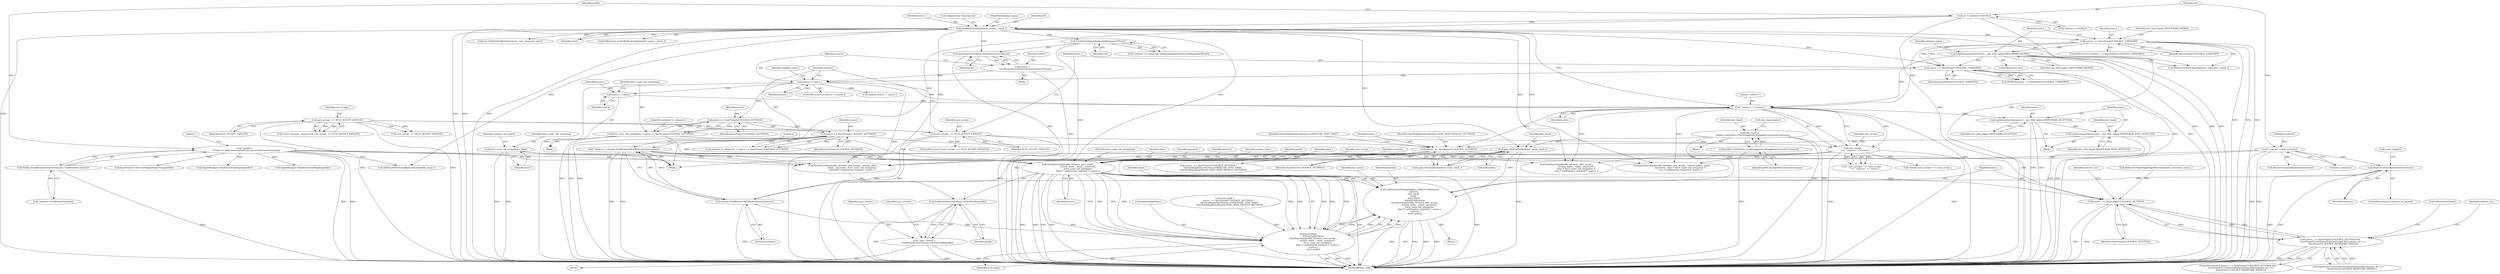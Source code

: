 digraph "0_Chrome_afbc71b7a78ac99810a6b22b2b0a2e85dde18794@pointer" {
"1000416" [label="(Call,StartSyncArgs(profile, browser, auto_accept_,\n                              session_index_, email_, password_,\n                              force_same_tab_navigation,\n                              false /* confirmation_required */, source_))"];
"1000119" [label="(Call,* profile =\n      Profile::FromBrowserContext(contents->GetBrowserContext()))"];
"1000121" [label="(Call,Profile::FromBrowserContext(contents->GetBrowserContext()))"];
"1000302" [label="(Call,* browser = chrome::FindBrowserWithWebContents(contents))"];
"1000304" [label="(Call,chrome::FindBrowserWithWebContents(contents))"];
"1000111" [label="(Call,* contents = web_contents())"];
"1000195" [label="(Call,RemoveCurrentHistoryItem(contents))"];
"1000313" [label="(Call,auto_accept_\n          << \" source=\" << source_)"];
"1000251" [label="(Call,auto_accept_ == AUTO_ACCEPT_EXPLICIT)"];
"1000133" [label="(Call,auto_accept_ == AUTO_ACCEPT_EXPLICIT)"];
"1000315" [label="(Call,\" source=\" << source_)"];
"1000288" [label="(Call,source_ = source)"];
"1000281" [label="(Call,source != source_)"];
"1000276" [label="(Call,source =\n        SyncPromoUI::GetSourceForSyncPromoURL(url))"];
"1000278" [label="(Call,SyncPromoUI::GetSourceForSyncPromoURL(url))"];
"1000247" [label="(Call,IsValidGaiaSigninRedirectOrResponseURL(url))"];
"1000159" [label="(Call,AreWeShowingSignin(url, source_, email_))"];
"1000115" [label="(Call,url = contents->GetURL())"];
"1000256" [label="(Call,source_ != SyncPromoUI::SOURCE_UNKNOWN)"];
"1000175" [label="(Call,LogHistogramValue(source_, one_click_signin::HISTOGRAM_SHOWN))"];
"1000169" [label="(Call,source_ == SyncPromoUI::SOURCE_UNKNOWN)"];
"1000405" [label="(Call,gaia::AreEmailsSame(last_email, email_))"];
"1000396" [label="(Call,last_email =\n          profile->GetPrefs()->GetString(prefs::kGoogleServicesLastUsername))"];
"1000398" [label="(Call,profile->GetPrefs()->GetString(prefs::kGoogleServicesLastUsername))"];
"1000291" [label="(Call,force_same_tab_navigation = source == SyncPromoUI::SOURCE_SETTINGS)"];
"1000293" [label="(Call,source == SyncPromoUI::SOURCE_SETTINGS)"];
"1000240" [label="(Call,force_same_tab_navigation = false)"];
"1000390" [label="(Call,source_ == SyncPromoUI::SOURCE_SETTINGS)"];
"1000383" [label="(Call,LogHistogramValue(source_, one_click_signin::HISTOGRAM_WITH_DEFAULTS))"];
"1000380" [label="(Call,LogHistogramValue(source_, one_click_signin::HISTOGRAM_ACCEPTED))"];
"1000298" [label="(Call,source == SyncPromoUI::SOURCE_SETTINGS)"];
"1000409" [label="(Call,ConfirmEmailDialogDelegate::AskForConfirmation(\n            contents,\n            last_email,\n            email_,\n            base::Bind(\n                &StartExplicitSync,\n                StartSyncArgs(profile, browser, auto_accept_,\n                              session_index_, email_, password_,\n                              force_same_tab_navigation,\n                              false /* confirmation_required */, source_),\n                contents,\n                start_mode)))"];
"1000413" [label="(Call,base::Bind(\n                &StartExplicitSync,\n                StartSyncArgs(profile, browser, auto_accept_,\n                              session_index_, email_, password_,\n                              force_same_tab_navigation,\n                              false /* confirmation_required */, source_),\n                contents,\n                start_mode))"];
"1000447" [label="(Call,source_ == SyncPromoUI::SOURCE_SETTINGS)"];
"1000446" [label="(Call,source_ == SyncPromoUI::SOURCE_SETTINGS &&\n          SyncPromoUI::GetSourceForSyncPromoURL(continue_url_) ==\n          SyncPromoUI::SOURCE_WEBSTORE_INSTALL)"];
"1000461" [label="(Call,ProfileSyncServiceFactory::GetForProfile(profile))"];
"1000459" [label="(Call,* sync_service =\n          ProfileSyncServiceFactory::GetForProfile(profile))"];
"1000288" [label="(Call,source_ = source)"];
"1000408" [label="(Block,)"];
"1000422" [label="(Identifier,password_)"];
"1000242" [label="(Identifier,false)"];
"1000171" [label="(Identifier,SyncPromoUI::SOURCE_UNKNOWN)"];
"1000177" [label="(Identifier,one_click_signin::HISTOGRAM_SHOWN)"];
"1000450" [label="(Call,SyncPromoUI::GetSourceForSyncPromoURL(continue_url_) ==\n          SyncPromoUI::SOURCE_WEBSTORE_INSTALL)"];
"1000241" [label="(Identifier,force_same_tab_navigation)"];
"1000161" [label="(Identifier,source_)"];
"1000426" [label="(Identifier,contents)"];
"1000383" [label="(Call,LogHistogramValue(source_, one_click_signin::HISTOGRAM_WITH_DEFAULTS))"];
"1000469" [label="(Call,AddEmailToOneClickRejectedList(profile, email_))"];
"1000134" [label="(Identifier,auto_accept_)"];
"1000257" [label="(Identifier,source_)"];
"1000392" [label="(Identifier,SyncPromoUI::SOURCE_SETTINGS)"];
"1000290" [label="(Identifier,source)"];
"1000398" [label="(Call,profile->GetPrefs()->GetString(prefs::kGoogleServicesLastUsername))"];
"1000298" [label="(Call,source == SyncPromoUI::SOURCE_SETTINGS)"];
"1000449" [label="(Identifier,SyncPromoUI::SOURCE_SETTINGS)"];
"1000253" [label="(Identifier,AUTO_ACCEPT_EXPLICIT)"];
"1000219" [label="(Call,SyncPromoUI::SetUserSkippedSyncPromo(profile))"];
"1000168" [label="(ControlStructure,if (source_ == SyncPromoUI::SOURCE_UNKNOWN))"];
"1000247" [label="(Call,IsValidGaiaSigninRedirectOrResponseURL(url))"];
"1000117" [label="(Call,contents->GetURL())"];
"1000282" [label="(Identifier,source)"];
"1000462" [label="(Identifier,profile)"];
"1000379" [label="(Block,)"];
"1000285" [label="(Call,original_source_ = source_)"];
"1000388" [label="(Identifier,start_mode)"];
"1000292" [label="(Identifier,force_same_tab_navigation)"];
"1000406" [label="(Identifier,last_email)"];
"1000173" [label="(Identifier,one_click_signin::HISTOGRAM_SHOWN)"];
"1000352" [label="(Call,SigninManager::DisableOneClickSignIn(profile))"];
"1000284" [label="(Block,)"];
"1000452" [label="(Identifier,continue_url_)"];
"1000442" [label="(Call,RedirectToNtpOrAppsPageIfNecessary(web_contents(), source_))"];
"1000464" [label="(Identifier,sync_service)"];
"1000384" [label="(Identifier,source_)"];
"1000302" [label="(Call,* browser = chrome::FindBrowserWithWebContents(contents))"];
"1000195" [label="(Call,RemoveCurrentHistoryItem(contents))"];
"1000385" [label="(Identifier,one_click_signin::HISTOGRAM_WITH_DEFAULTS)"];
"1000299" [label="(Identifier,source)"];
"1000130" [label="(Call,!error_message_.empty() && auto_accept_ == AUTO_ACCEPT_EXPLICIT)"];
"1000109" [label="(Block,)"];
"1000448" [label="(Identifier,source_)"];
"1000279" [label="(Identifier,url)"];
"1000405" [label="(Call,gaia::AreEmailsSame(last_email, email_))"];
"1000213" [label="(Call,net::GetValueForKeyInQuery(url, \"ntp\", &unused_value))"];
"1000368" [label="(Block,)"];
"1000113" [label="(Call,web_contents())"];
"1000283" [label="(Identifier,source_)"];
"1000116" [label="(Identifier,url)"];
"1000399" [label="(Identifier,prefs::kGoogleServicesLastUsername)"];
"1000414" [label="(Call,&StartExplicitSync)"];
"1000119" [label="(Call,* profile =\n      Profile::FromBrowserContext(contents->GetBrowserContext()))"];
"1000133" [label="(Call,auto_accept_ == AUTO_ACCEPT_EXPLICIT)"];
"1000404" [label="(Call,!gaia::AreEmailsSame(last_email, email_))"];
"1000170" [label="(Identifier,source_)"];
"1000246" [label="(Identifier,continue_url_match)"];
"1000255" [label="(Call,DCHECK(source_ != SyncPromoUI::SOURCE_UNKNOWN))"];
"1000387" [label="(Call,start_mode =\n          source_ == SyncPromoUI::SOURCE_SETTINGS ?\n              OneClickSigninSyncStarter::CONFIGURE_SYNC_FIRST :\n              OneClickSigninSyncStarter::SYNC_WITH_DEFAULT_SETTINGS)"];
"1000291" [label="(Call,force_same_tab_navigation = source == SyncPromoUI::SOURCE_SETTINGS)"];
"1000407" [label="(Identifier,email_)"];
"1000389" [label="(Call,source_ == SyncPromoUI::SOURCE_SETTINGS ?\n              OneClickSigninSyncStarter::CONFIGURE_SYNC_FIRST :\n              OneClickSigninSyncStarter::SYNC_WITH_DEFAULT_SETTINGS)"];
"1000467" [label="(ControlStructure,break;)"];
"1000459" [label="(Call,* sync_service =\n          ProfileSyncServiceFactory::GetForProfile(profile))"];
"1000244" [label="(Call,!continue_url_match && IsValidGaiaSigninRedirectOrResponseURL(url))"];
"1000308" [label="(Literal,1)"];
"1000276" [label="(Call,source =\n        SyncPromoUI::GetSourceForSyncPromoURL(url))"];
"1000409" [label="(Call,ConfirmEmailDialogDelegate::AskForConfirmation(\n            contents,\n            last_email,\n            email_,\n            base::Bind(\n                &StartExplicitSync,\n                StartSyncArgs(profile, browser, auto_accept_,\n                              session_index_, email_, password_,\n                              force_same_tab_navigation,\n                              false /* confirmation_required */, source_),\n                contents,\n                start_mode)))"];
"1000295" [label="(Identifier,SyncPromoUI::SOURCE_SETTINGS)"];
"1000122" [label="(Call,contents->GetBrowserContext())"];
"1000418" [label="(Identifier,browser)"];
"1000182" [label="(Call,replacements.ClearQuery())"];
"1000112" [label="(Identifier,contents)"];
"1000335" [label="(Call,StartSyncArgs(profile, browser, auto_accept_,\n                              session_index_, email_, password_,\n                              false /* force_same_tab_navigation */,\n                              true /* confirmation_required */, source_))"];
"1000425" [label="(Identifier,source_)"];
"1000394" [label="(Identifier,OneClickSigninSyncStarter::SYNC_WITH_DEFAULT_SETTINGS)"];
"1000304" [label="(Call,chrome::FindBrowserWithWebContents(contents))"];
"1000382" [label="(Identifier,one_click_signin::HISTOGRAM_ACCEPTED)"];
"1000380" [label="(Call,LogHistogramValue(source_, one_click_signin::HISTOGRAM_ACCEPTED))"];
"1000281" [label="(Call,source != source_)"];
"1000278" [label="(Call,SyncPromoUI::GetSourceForSyncPromoURL(url))"];
"1000420" [label="(Identifier,session_index_)"];
"1000332" [label="(Call,SigninManager::DisableOneClickSignIn(profile))"];
"1000483" [label="(MethodReturn,void)"];
"1000456" [label="(Identifier,redirect_url_)"];
"1000286" [label="(Identifier,original_source_)"];
"1000417" [label="(Identifier,profile)"];
"1000159" [label="(Call,AreWeShowingSignin(url, source_, email_))"];
"1000411" [label="(Identifier,last_email)"];
"1000427" [label="(Identifier,start_mode)"];
"1000447" [label="(Call,source_ == SyncPromoUI::SOURCE_SETTINGS)"];
"1000198" [label="(Call,email_.empty())"];
"1000311" [label="(Call,\" auto_accept=\" << auto_accept_\n          << \" source=\" << source_)"];
"1000421" [label="(Identifier,email_)"];
"1000419" [label="(Identifier,auto_accept_)"];
"1000120" [label="(Identifier,profile)"];
"1000169" [label="(Call,source_ == SyncPromoUI::SOURCE_UNKNOWN)"];
"1000258" [label="(Identifier,SyncPromoUI::SOURCE_UNKNOWN)"];
"1000166" [label="(Identifier,showing_signin_)"];
"1000305" [label="(Identifier,contents)"];
"1000111" [label="(Call,* contents = web_contents())"];
"1000454" [label="(Block,)"];
"1000296" [label="(Call,switched_to_advanced_ = source == SyncPromoUI::SOURCE_SETTINGS)"];
"1000207" [label="(Call,auto_accept_ == AUTO_ACCEPT_EXPLICIT)"];
"1000160" [label="(Identifier,url)"];
"1000250" [label="(ControlStructure,if (auto_accept_ == AUTO_ACCEPT_EXPLICIT))"];
"1000125" [label="(Literal,1)"];
"1000460" [label="(Identifier,sync_service)"];
"1000297" [label="(Identifier,switched_to_advanced_)"];
"1000393" [label="(Identifier,OneClickSigninSyncStarter::CONFIGURE_SYNC_FIRST)"];
"1000115" [label="(Call,url = contents->GetURL())"];
"1000277" [label="(Identifier,source)"];
"1000431" [label="(Call,StartSyncArgs(profile, browser, auto_accept_, session_index_,\n                          email_, password_, force_same_tab_navigation,\n                          untrusted_confirmation_required_, source_))"];
"1000252" [label="(Identifier,auto_accept_)"];
"1000396" [label="(Call,last_email =\n          profile->GetPrefs()->GetString(prefs::kGoogleServicesLastUsername))"];
"1000446" [label="(Call,source_ == SyncPromoUI::SOURCE_SETTINGS &&\n          SyncPromoUI::GetSourceForSyncPromoURL(continue_url_) ==\n          SyncPromoUI::SOURCE_WEBSTORE_INSTALL)"];
"1000410" [label="(Identifier,contents)"];
"1000303" [label="(Identifier,browser)"];
"1000461" [label="(Call,ProfileSyncServiceFactory::GetForProfile(profile))"];
"1000381" [label="(Identifier,source_)"];
"1000445" [label="(ControlStructure,if (source_ == SyncPromoUI::SOURCE_SETTINGS &&\n          SyncPromoUI::GetSourceForSyncPromoURL(continue_url_) ==\n          SyncPromoUI::SOURCE_WEBSTORE_INSTALL))"];
"1000162" [label="(Identifier,email_)"];
"1000317" [label="(Identifier,source_)"];
"1000135" [label="(Identifier,AUTO_ACCEPT_EXPLICIT)"];
"1000176" [label="(Identifier,source_)"];
"1000143" [label="(Call,RemoveCurrentHistoryItem(contents))"];
"1000179" [label="(Identifier,showing_signin_)"];
"1000256" [label="(Call,source_ != SyncPromoUI::SOURCE_UNKNOWN)"];
"1000280" [label="(ControlStructure,if (source != source_))"];
"1000158" [label="(ControlStructure,if (AreWeShowingSignin(url, source_, email_)))"];
"1000412" [label="(Identifier,email_)"];
"1000254" [label="(Block,)"];
"1000174" [label="(ControlStructure,else)"];
"1000240" [label="(Call,force_same_tab_navigation = false)"];
"1000221" [label="(Call,RedirectToNtpOrAppsPage(web_contents(), source_))"];
"1000121" [label="(Call,Profile::FromBrowserContext(contents->GetBrowserContext()))"];
"1000313" [label="(Call,auto_accept_\n          << \" source=\" << source_)"];
"1000196" [label="(Identifier,contents)"];
"1000423" [label="(Identifier,force_same_tab_navigation)"];
"1000391" [label="(Identifier,source_)"];
"1000355" [label="(Call,StartSyncArgs(profile, browser, auto_accept_, session_index_, email_,\n                         password_, false /* force_same_tab_navigation */,\n                        true /* confirmation_required */, source_))"];
"1000289" [label="(Identifier,source_)"];
"1000175" [label="(Call,LogHistogramValue(source_, one_click_signin::HISTOGRAM_SHOWN))"];
"1000315" [label="(Call,\" source=\" << source_)"];
"1000478" [label="(Call,\"Invalid auto_accept=\" << auto_accept_)"];
"1000390" [label="(Call,source_ == SyncPromoUI::SOURCE_SETTINGS)"];
"1000416" [label="(Call,StartSyncArgs(profile, browser, auto_accept_,\n                              session_index_, email_, password_,\n                              force_same_tab_navigation,\n                              false /* confirmation_required */, source_))"];
"1000300" [label="(Identifier,SyncPromoUI::SOURCE_SETTINGS)"];
"1000316" [label="(Literal,\" source=\")"];
"1000193" [label="(ControlStructure,if (continue_url_match))"];
"1000248" [label="(Identifier,url)"];
"1000293" [label="(Call,source == SyncPromoUI::SOURCE_SETTINGS)"];
"1000294" [label="(Identifier,source)"];
"1000424" [label="(Identifier,false)"];
"1000251" [label="(Call,auto_accept_ == AUTO_ACCEPT_EXPLICIT)"];
"1000397" [label="(Identifier,last_email)"];
"1000314" [label="(Identifier,auto_accept_)"];
"1000403" [label="(Call,last_email.empty())"];
"1000413" [label="(Call,base::Bind(\n                &StartExplicitSync,\n                StartSyncArgs(profile, browser, auto_accept_,\n                              session_index_, email_, password_,\n                              force_same_tab_navigation,\n                              false /* confirmation_required */, source_),\n                contents,\n                start_mode))"];
"1000416" -> "1000413"  [label="AST: "];
"1000416" -> "1000425"  [label="CFG: "];
"1000417" -> "1000416"  [label="AST: "];
"1000418" -> "1000416"  [label="AST: "];
"1000419" -> "1000416"  [label="AST: "];
"1000420" -> "1000416"  [label="AST: "];
"1000421" -> "1000416"  [label="AST: "];
"1000422" -> "1000416"  [label="AST: "];
"1000423" -> "1000416"  [label="AST: "];
"1000424" -> "1000416"  [label="AST: "];
"1000425" -> "1000416"  [label="AST: "];
"1000426" -> "1000416"  [label="CFG: "];
"1000416" -> "1000483"  [label="DDG: "];
"1000416" -> "1000483"  [label="DDG: "];
"1000416" -> "1000483"  [label="DDG: "];
"1000416" -> "1000483"  [label="DDG: "];
"1000416" -> "1000483"  [label="DDG: "];
"1000416" -> "1000483"  [label="DDG: "];
"1000416" -> "1000483"  [label="DDG: "];
"1000416" -> "1000409"  [label="DDG: "];
"1000416" -> "1000413"  [label="DDG: "];
"1000416" -> "1000413"  [label="DDG: "];
"1000416" -> "1000413"  [label="DDG: "];
"1000416" -> "1000413"  [label="DDG: "];
"1000416" -> "1000413"  [label="DDG: "];
"1000416" -> "1000413"  [label="DDG: "];
"1000416" -> "1000413"  [label="DDG: "];
"1000416" -> "1000413"  [label="DDG: "];
"1000416" -> "1000413"  [label="DDG: "];
"1000119" -> "1000416"  [label="DDG: "];
"1000302" -> "1000416"  [label="DDG: "];
"1000313" -> "1000416"  [label="DDG: "];
"1000405" -> "1000416"  [label="DDG: "];
"1000159" -> "1000416"  [label="DDG: "];
"1000291" -> "1000416"  [label="DDG: "];
"1000240" -> "1000416"  [label="DDG: "];
"1000390" -> "1000416"  [label="DDG: "];
"1000416" -> "1000447"  [label="DDG: "];
"1000416" -> "1000461"  [label="DDG: "];
"1000119" -> "1000109"  [label="AST: "];
"1000119" -> "1000121"  [label="CFG: "];
"1000120" -> "1000119"  [label="AST: "];
"1000121" -> "1000119"  [label="AST: "];
"1000125" -> "1000119"  [label="CFG: "];
"1000119" -> "1000483"  [label="DDG: "];
"1000119" -> "1000483"  [label="DDG: "];
"1000121" -> "1000119"  [label="DDG: "];
"1000119" -> "1000219"  [label="DDG: "];
"1000119" -> "1000332"  [label="DDG: "];
"1000119" -> "1000352"  [label="DDG: "];
"1000119" -> "1000431"  [label="DDG: "];
"1000119" -> "1000469"  [label="DDG: "];
"1000121" -> "1000122"  [label="CFG: "];
"1000122" -> "1000121"  [label="AST: "];
"1000121" -> "1000483"  [label="DDG: "];
"1000302" -> "1000109"  [label="AST: "];
"1000302" -> "1000304"  [label="CFG: "];
"1000303" -> "1000302"  [label="AST: "];
"1000304" -> "1000302"  [label="AST: "];
"1000308" -> "1000302"  [label="CFG: "];
"1000302" -> "1000483"  [label="DDG: "];
"1000302" -> "1000483"  [label="DDG: "];
"1000304" -> "1000302"  [label="DDG: "];
"1000302" -> "1000335"  [label="DDG: "];
"1000302" -> "1000355"  [label="DDG: "];
"1000302" -> "1000431"  [label="DDG: "];
"1000304" -> "1000305"  [label="CFG: "];
"1000305" -> "1000304"  [label="AST: "];
"1000304" -> "1000483"  [label="DDG: "];
"1000111" -> "1000304"  [label="DDG: "];
"1000195" -> "1000304"  [label="DDG: "];
"1000304" -> "1000413"  [label="DDG: "];
"1000111" -> "1000109"  [label="AST: "];
"1000111" -> "1000113"  [label="CFG: "];
"1000112" -> "1000111"  [label="AST: "];
"1000113" -> "1000111"  [label="AST: "];
"1000116" -> "1000111"  [label="CFG: "];
"1000111" -> "1000483"  [label="DDG: "];
"1000111" -> "1000483"  [label="DDG: "];
"1000111" -> "1000143"  [label="DDG: "];
"1000111" -> "1000195"  [label="DDG: "];
"1000195" -> "1000193"  [label="AST: "];
"1000195" -> "1000196"  [label="CFG: "];
"1000196" -> "1000195"  [label="AST: "];
"1000198" -> "1000195"  [label="CFG: "];
"1000195" -> "1000483"  [label="DDG: "];
"1000195" -> "1000483"  [label="DDG: "];
"1000313" -> "1000311"  [label="AST: "];
"1000313" -> "1000315"  [label="CFG: "];
"1000314" -> "1000313"  [label="AST: "];
"1000315" -> "1000313"  [label="AST: "];
"1000311" -> "1000313"  [label="CFG: "];
"1000313" -> "1000483"  [label="DDG: "];
"1000313" -> "1000483"  [label="DDG: "];
"1000313" -> "1000311"  [label="DDG: "];
"1000313" -> "1000311"  [label="DDG: "];
"1000251" -> "1000313"  [label="DDG: "];
"1000315" -> "1000313"  [label="DDG: "];
"1000315" -> "1000313"  [label="DDG: "];
"1000313" -> "1000335"  [label="DDG: "];
"1000313" -> "1000355"  [label="DDG: "];
"1000313" -> "1000431"  [label="DDG: "];
"1000313" -> "1000478"  [label="DDG: "];
"1000251" -> "1000250"  [label="AST: "];
"1000251" -> "1000253"  [label="CFG: "];
"1000252" -> "1000251"  [label="AST: "];
"1000253" -> "1000251"  [label="AST: "];
"1000257" -> "1000251"  [label="CFG: "];
"1000303" -> "1000251"  [label="CFG: "];
"1000251" -> "1000483"  [label="DDG: "];
"1000251" -> "1000483"  [label="DDG: "];
"1000251" -> "1000483"  [label="DDG: "];
"1000133" -> "1000251"  [label="DDG: "];
"1000133" -> "1000251"  [label="DDG: "];
"1000133" -> "1000130"  [label="AST: "];
"1000133" -> "1000135"  [label="CFG: "];
"1000134" -> "1000133"  [label="AST: "];
"1000135" -> "1000133"  [label="AST: "];
"1000130" -> "1000133"  [label="CFG: "];
"1000133" -> "1000483"  [label="DDG: "];
"1000133" -> "1000483"  [label="DDG: "];
"1000133" -> "1000130"  [label="DDG: "];
"1000133" -> "1000130"  [label="DDG: "];
"1000133" -> "1000207"  [label="DDG: "];
"1000133" -> "1000207"  [label="DDG: "];
"1000315" -> "1000317"  [label="CFG: "];
"1000316" -> "1000315"  [label="AST: "];
"1000317" -> "1000315"  [label="AST: "];
"1000315" -> "1000483"  [label="DDG: "];
"1000288" -> "1000315"  [label="DDG: "];
"1000175" -> "1000315"  [label="DDG: "];
"1000169" -> "1000315"  [label="DDG: "];
"1000281" -> "1000315"  [label="DDG: "];
"1000159" -> "1000315"  [label="DDG: "];
"1000315" -> "1000335"  [label="DDG: "];
"1000315" -> "1000355"  [label="DDG: "];
"1000315" -> "1000380"  [label="DDG: "];
"1000315" -> "1000390"  [label="DDG: "];
"1000288" -> "1000284"  [label="AST: "];
"1000288" -> "1000290"  [label="CFG: "];
"1000289" -> "1000288"  [label="AST: "];
"1000290" -> "1000288"  [label="AST: "];
"1000292" -> "1000288"  [label="CFG: "];
"1000281" -> "1000288"  [label="DDG: "];
"1000281" -> "1000280"  [label="AST: "];
"1000281" -> "1000283"  [label="CFG: "];
"1000282" -> "1000281"  [label="AST: "];
"1000283" -> "1000281"  [label="AST: "];
"1000286" -> "1000281"  [label="CFG: "];
"1000303" -> "1000281"  [label="CFG: "];
"1000281" -> "1000483"  [label="DDG: "];
"1000281" -> "1000483"  [label="DDG: "];
"1000276" -> "1000281"  [label="DDG: "];
"1000256" -> "1000281"  [label="DDG: "];
"1000281" -> "1000285"  [label="DDG: "];
"1000281" -> "1000293"  [label="DDG: "];
"1000276" -> "1000254"  [label="AST: "];
"1000276" -> "1000278"  [label="CFG: "];
"1000277" -> "1000276"  [label="AST: "];
"1000278" -> "1000276"  [label="AST: "];
"1000282" -> "1000276"  [label="CFG: "];
"1000276" -> "1000483"  [label="DDG: "];
"1000278" -> "1000276"  [label="DDG: "];
"1000278" -> "1000279"  [label="CFG: "];
"1000279" -> "1000278"  [label="AST: "];
"1000278" -> "1000483"  [label="DDG: "];
"1000247" -> "1000278"  [label="DDG: "];
"1000159" -> "1000278"  [label="DDG: "];
"1000247" -> "1000244"  [label="AST: "];
"1000247" -> "1000248"  [label="CFG: "];
"1000248" -> "1000247"  [label="AST: "];
"1000244" -> "1000247"  [label="CFG: "];
"1000247" -> "1000483"  [label="DDG: "];
"1000247" -> "1000244"  [label="DDG: "];
"1000159" -> "1000247"  [label="DDG: "];
"1000159" -> "1000158"  [label="AST: "];
"1000159" -> "1000162"  [label="CFG: "];
"1000160" -> "1000159"  [label="AST: "];
"1000161" -> "1000159"  [label="AST: "];
"1000162" -> "1000159"  [label="AST: "];
"1000166" -> "1000159"  [label="CFG: "];
"1000182" -> "1000159"  [label="CFG: "];
"1000159" -> "1000483"  [label="DDG: "];
"1000159" -> "1000483"  [label="DDG: "];
"1000159" -> "1000483"  [label="DDG: "];
"1000159" -> "1000483"  [label="DDG: "];
"1000115" -> "1000159"  [label="DDG: "];
"1000159" -> "1000169"  [label="DDG: "];
"1000159" -> "1000213"  [label="DDG: "];
"1000159" -> "1000221"  [label="DDG: "];
"1000159" -> "1000256"  [label="DDG: "];
"1000159" -> "1000335"  [label="DDG: "];
"1000159" -> "1000355"  [label="DDG: "];
"1000159" -> "1000405"  [label="DDG: "];
"1000159" -> "1000431"  [label="DDG: "];
"1000159" -> "1000469"  [label="DDG: "];
"1000115" -> "1000109"  [label="AST: "];
"1000115" -> "1000117"  [label="CFG: "];
"1000116" -> "1000115"  [label="AST: "];
"1000117" -> "1000115"  [label="AST: "];
"1000120" -> "1000115"  [label="CFG: "];
"1000115" -> "1000483"  [label="DDG: "];
"1000115" -> "1000483"  [label="DDG: "];
"1000256" -> "1000255"  [label="AST: "];
"1000256" -> "1000258"  [label="CFG: "];
"1000257" -> "1000256"  [label="AST: "];
"1000258" -> "1000256"  [label="AST: "];
"1000255" -> "1000256"  [label="CFG: "];
"1000256" -> "1000483"  [label="DDG: "];
"1000256" -> "1000483"  [label="DDG: "];
"1000256" -> "1000255"  [label="DDG: "];
"1000256" -> "1000255"  [label="DDG: "];
"1000175" -> "1000256"  [label="DDG: "];
"1000169" -> "1000256"  [label="DDG: "];
"1000169" -> "1000256"  [label="DDG: "];
"1000175" -> "1000174"  [label="AST: "];
"1000175" -> "1000177"  [label="CFG: "];
"1000176" -> "1000175"  [label="AST: "];
"1000177" -> "1000175"  [label="AST: "];
"1000179" -> "1000175"  [label="CFG: "];
"1000175" -> "1000483"  [label="DDG: "];
"1000175" -> "1000483"  [label="DDG: "];
"1000175" -> "1000483"  [label="DDG: "];
"1000169" -> "1000175"  [label="DDG: "];
"1000175" -> "1000221"  [label="DDG: "];
"1000169" -> "1000168"  [label="AST: "];
"1000169" -> "1000171"  [label="CFG: "];
"1000170" -> "1000169"  [label="AST: "];
"1000171" -> "1000169"  [label="AST: "];
"1000173" -> "1000169"  [label="CFG: "];
"1000176" -> "1000169"  [label="CFG: "];
"1000169" -> "1000483"  [label="DDG: "];
"1000169" -> "1000483"  [label="DDG: "];
"1000169" -> "1000483"  [label="DDG: "];
"1000169" -> "1000221"  [label="DDG: "];
"1000405" -> "1000404"  [label="AST: "];
"1000405" -> "1000407"  [label="CFG: "];
"1000406" -> "1000405"  [label="AST: "];
"1000407" -> "1000405"  [label="AST: "];
"1000404" -> "1000405"  [label="CFG: "];
"1000405" -> "1000483"  [label="DDG: "];
"1000405" -> "1000404"  [label="DDG: "];
"1000405" -> "1000404"  [label="DDG: "];
"1000396" -> "1000405"  [label="DDG: "];
"1000405" -> "1000409"  [label="DDG: "];
"1000405" -> "1000431"  [label="DDG: "];
"1000396" -> "1000368"  [label="AST: "];
"1000396" -> "1000398"  [label="CFG: "];
"1000397" -> "1000396"  [label="AST: "];
"1000398" -> "1000396"  [label="AST: "];
"1000403" -> "1000396"  [label="CFG: "];
"1000396" -> "1000483"  [label="DDG: "];
"1000396" -> "1000483"  [label="DDG: "];
"1000398" -> "1000396"  [label="DDG: "];
"1000396" -> "1000409"  [label="DDG: "];
"1000398" -> "1000399"  [label="CFG: "];
"1000399" -> "1000398"  [label="AST: "];
"1000398" -> "1000483"  [label="DDG: "];
"1000291" -> "1000284"  [label="AST: "];
"1000291" -> "1000293"  [label="CFG: "];
"1000292" -> "1000291"  [label="AST: "];
"1000293" -> "1000291"  [label="AST: "];
"1000297" -> "1000291"  [label="CFG: "];
"1000291" -> "1000483"  [label="DDG: "];
"1000293" -> "1000291"  [label="DDG: "];
"1000293" -> "1000291"  [label="DDG: "];
"1000291" -> "1000431"  [label="DDG: "];
"1000293" -> "1000295"  [label="CFG: "];
"1000294" -> "1000293"  [label="AST: "];
"1000295" -> "1000293"  [label="AST: "];
"1000293" -> "1000298"  [label="DDG: "];
"1000293" -> "1000298"  [label="DDG: "];
"1000240" -> "1000109"  [label="AST: "];
"1000240" -> "1000242"  [label="CFG: "];
"1000241" -> "1000240"  [label="AST: "];
"1000242" -> "1000240"  [label="AST: "];
"1000246" -> "1000240"  [label="CFG: "];
"1000240" -> "1000483"  [label="DDG: "];
"1000240" -> "1000483"  [label="DDG: "];
"1000240" -> "1000431"  [label="DDG: "];
"1000390" -> "1000389"  [label="AST: "];
"1000390" -> "1000392"  [label="CFG: "];
"1000391" -> "1000390"  [label="AST: "];
"1000392" -> "1000390"  [label="AST: "];
"1000393" -> "1000390"  [label="CFG: "];
"1000394" -> "1000390"  [label="CFG: "];
"1000383" -> "1000390"  [label="DDG: "];
"1000298" -> "1000390"  [label="DDG: "];
"1000390" -> "1000431"  [label="DDG: "];
"1000390" -> "1000447"  [label="DDG: "];
"1000383" -> "1000379"  [label="AST: "];
"1000383" -> "1000385"  [label="CFG: "];
"1000384" -> "1000383"  [label="AST: "];
"1000385" -> "1000383"  [label="AST: "];
"1000388" -> "1000383"  [label="CFG: "];
"1000383" -> "1000483"  [label="DDG: "];
"1000383" -> "1000483"  [label="DDG: "];
"1000380" -> "1000383"  [label="DDG: "];
"1000380" -> "1000379"  [label="AST: "];
"1000380" -> "1000382"  [label="CFG: "];
"1000381" -> "1000380"  [label="AST: "];
"1000382" -> "1000380"  [label="AST: "];
"1000384" -> "1000380"  [label="CFG: "];
"1000380" -> "1000483"  [label="DDG: "];
"1000380" -> "1000483"  [label="DDG: "];
"1000298" -> "1000296"  [label="AST: "];
"1000298" -> "1000300"  [label="CFG: "];
"1000299" -> "1000298"  [label="AST: "];
"1000300" -> "1000298"  [label="AST: "];
"1000296" -> "1000298"  [label="CFG: "];
"1000298" -> "1000483"  [label="DDG: "];
"1000298" -> "1000483"  [label="DDG: "];
"1000298" -> "1000296"  [label="DDG: "];
"1000298" -> "1000296"  [label="DDG: "];
"1000409" -> "1000408"  [label="AST: "];
"1000409" -> "1000413"  [label="CFG: "];
"1000410" -> "1000409"  [label="AST: "];
"1000411" -> "1000409"  [label="AST: "];
"1000412" -> "1000409"  [label="AST: "];
"1000413" -> "1000409"  [label="AST: "];
"1000448" -> "1000409"  [label="CFG: "];
"1000409" -> "1000483"  [label="DDG: "];
"1000409" -> "1000483"  [label="DDG: "];
"1000409" -> "1000483"  [label="DDG: "];
"1000409" -> "1000483"  [label="DDG: "];
"1000409" -> "1000483"  [label="DDG: "];
"1000413" -> "1000409"  [label="DDG: "];
"1000413" -> "1000409"  [label="DDG: "];
"1000413" -> "1000409"  [label="DDG: "];
"1000413" -> "1000409"  [label="DDG: "];
"1000413" -> "1000427"  [label="CFG: "];
"1000414" -> "1000413"  [label="AST: "];
"1000426" -> "1000413"  [label="AST: "];
"1000427" -> "1000413"  [label="AST: "];
"1000413" -> "1000483"  [label="DDG: "];
"1000413" -> "1000483"  [label="DDG: "];
"1000413" -> "1000483"  [label="DDG: "];
"1000387" -> "1000413"  [label="DDG: "];
"1000447" -> "1000446"  [label="AST: "];
"1000447" -> "1000449"  [label="CFG: "];
"1000448" -> "1000447"  [label="AST: "];
"1000449" -> "1000447"  [label="AST: "];
"1000452" -> "1000447"  [label="CFG: "];
"1000446" -> "1000447"  [label="CFG: "];
"1000447" -> "1000483"  [label="DDG: "];
"1000447" -> "1000483"  [label="DDG: "];
"1000447" -> "1000446"  [label="DDG: "];
"1000447" -> "1000446"  [label="DDG: "];
"1000442" -> "1000447"  [label="DDG: "];
"1000446" -> "1000445"  [label="AST: "];
"1000446" -> "1000450"  [label="CFG: "];
"1000450" -> "1000446"  [label="AST: "];
"1000456" -> "1000446"  [label="CFG: "];
"1000467" -> "1000446"  [label="CFG: "];
"1000446" -> "1000483"  [label="DDG: "];
"1000446" -> "1000483"  [label="DDG: "];
"1000446" -> "1000483"  [label="DDG: "];
"1000450" -> "1000446"  [label="DDG: "];
"1000450" -> "1000446"  [label="DDG: "];
"1000461" -> "1000459"  [label="AST: "];
"1000461" -> "1000462"  [label="CFG: "];
"1000462" -> "1000461"  [label="AST: "];
"1000459" -> "1000461"  [label="CFG: "];
"1000461" -> "1000483"  [label="DDG: "];
"1000461" -> "1000459"  [label="DDG: "];
"1000431" -> "1000461"  [label="DDG: "];
"1000459" -> "1000454"  [label="AST: "];
"1000460" -> "1000459"  [label="AST: "];
"1000464" -> "1000459"  [label="CFG: "];
"1000459" -> "1000483"  [label="DDG: "];
"1000459" -> "1000483"  [label="DDG: "];
}

